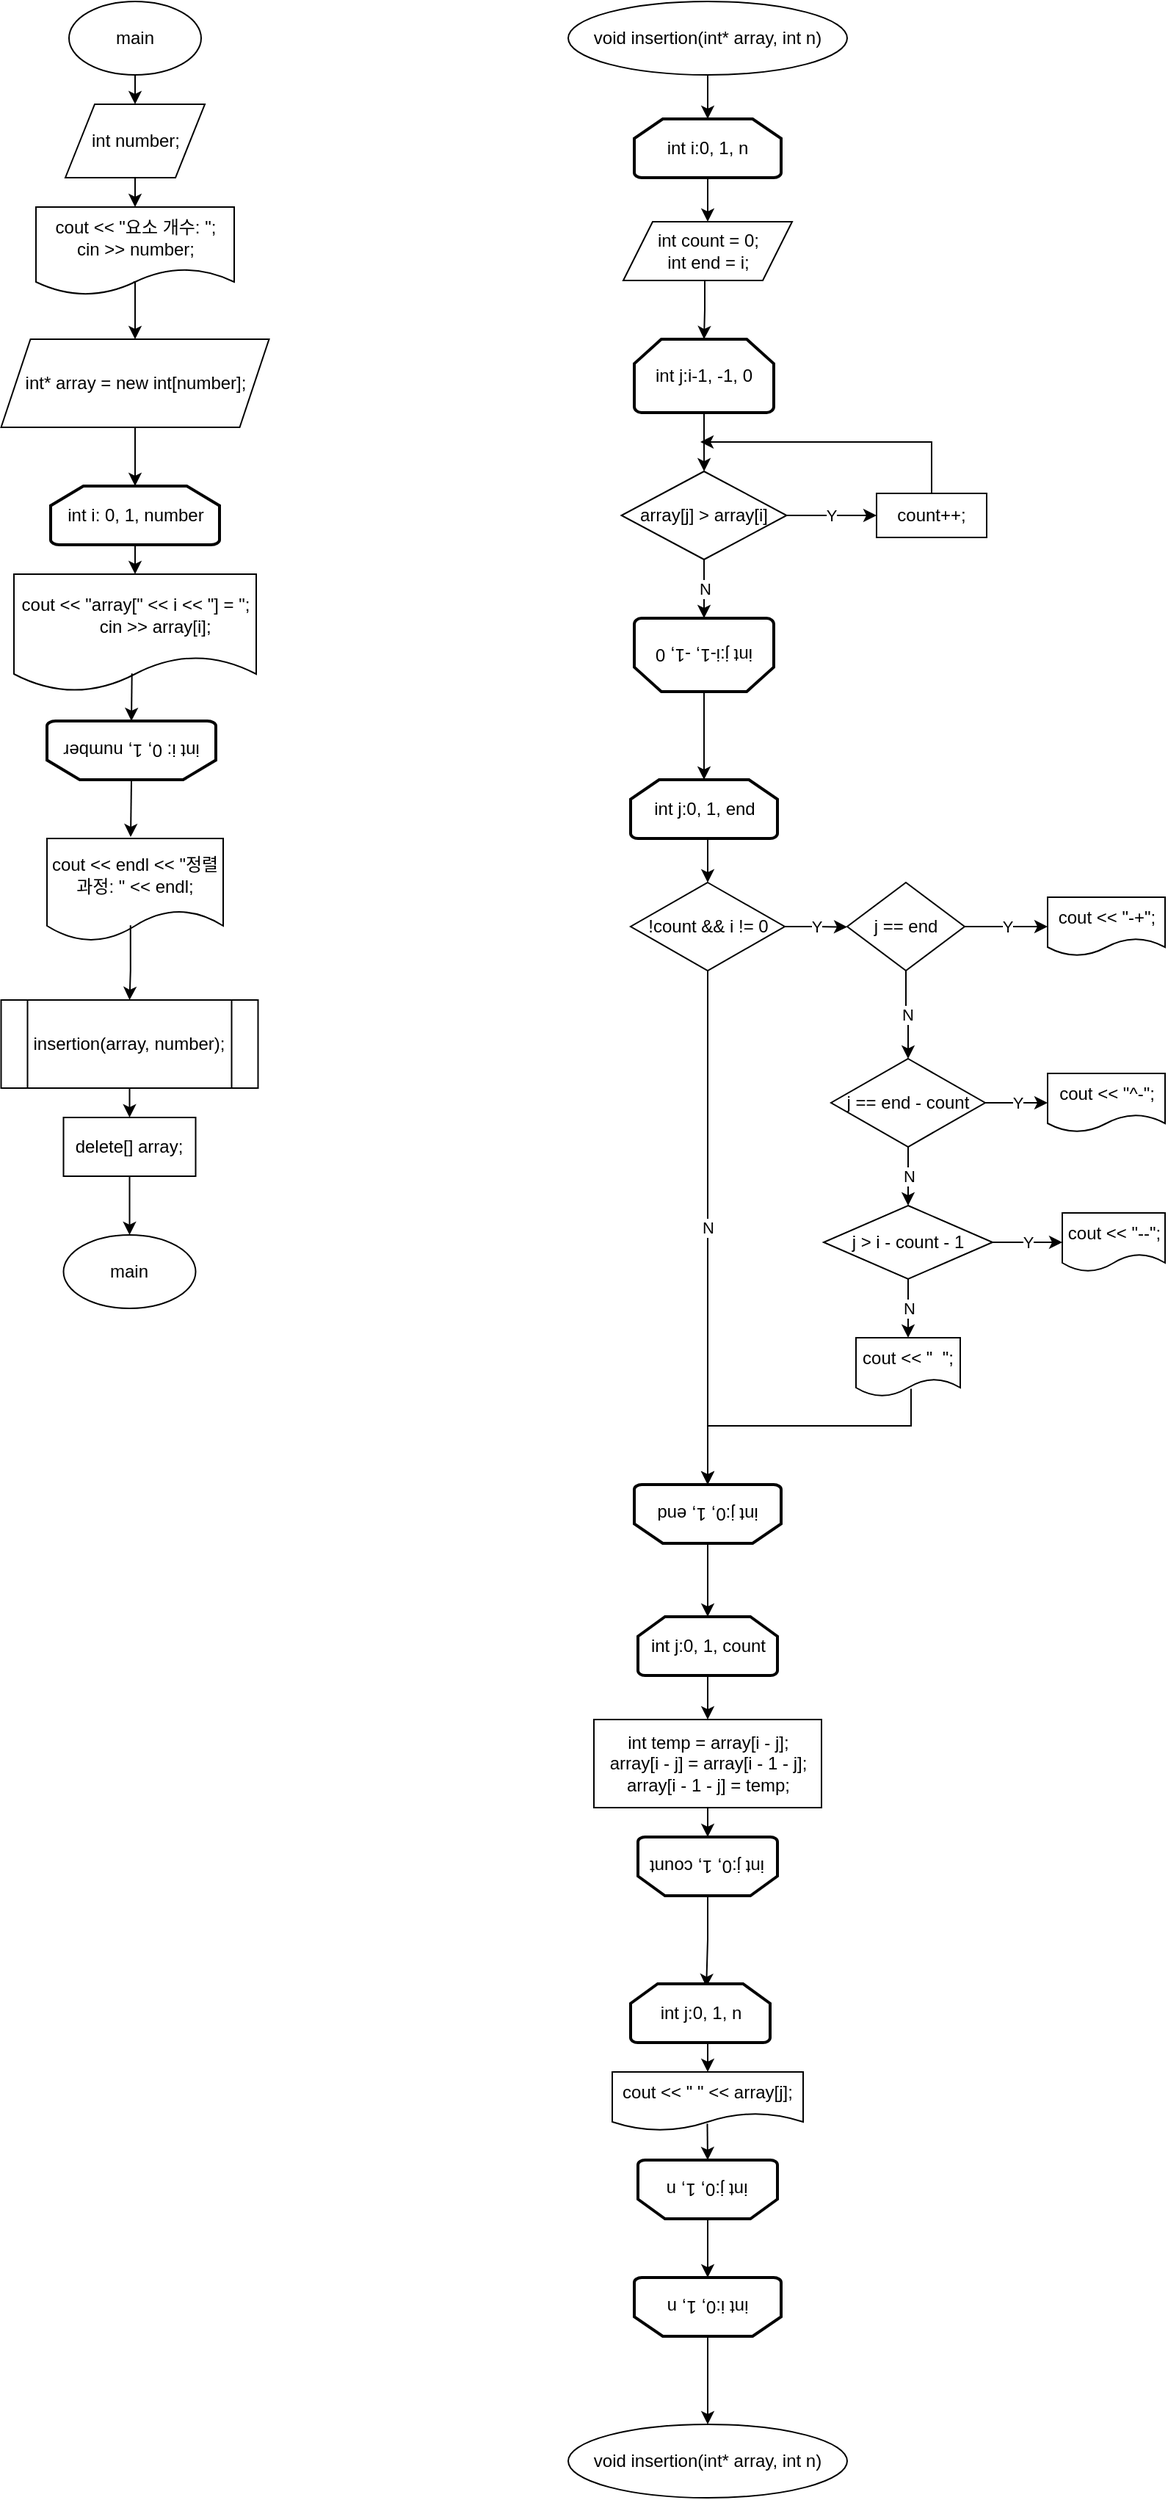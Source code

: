 <mxfile version="21.4.0" type="github">
  <diagram name="페이지-1" id="N9q6ur_0MqGn-Tztn_uz">
    <mxGraphModel dx="1674" dy="884" grid="1" gridSize="10" guides="1" tooltips="1" connect="1" arrows="1" fold="1" page="1" pageScale="1" pageWidth="827" pageHeight="1169" math="0" shadow="0">
      <root>
        <mxCell id="0" />
        <mxCell id="1" parent="0" />
        <mxCell id="9GBmTUvKg4JU0pZOdKfp-16" style="edgeStyle=orthogonalEdgeStyle;rounded=0;orthogonalLoop=1;jettySize=auto;html=1;exitX=0.5;exitY=1;exitDx=0;exitDy=0;entryX=0.5;entryY=0;entryDx=0;entryDy=0;" edge="1" parent="1" source="9GBmTUvKg4JU0pZOdKfp-1" target="9GBmTUvKg4JU0pZOdKfp-5">
          <mxGeometry relative="1" as="geometry" />
        </mxCell>
        <mxCell id="9GBmTUvKg4JU0pZOdKfp-1" value="main" style="ellipse;whiteSpace=wrap;html=1;" vertex="1" parent="1">
          <mxGeometry x="80" y="140" width="90" height="50" as="geometry" />
        </mxCell>
        <mxCell id="9GBmTUvKg4JU0pZOdKfp-81" style="edgeStyle=orthogonalEdgeStyle;rounded=0;orthogonalLoop=1;jettySize=auto;html=1;exitX=0.5;exitY=1;exitDx=0;exitDy=0;entryX=0.5;entryY=0;entryDx=0;entryDy=0;entryPerimeter=0;" edge="1" parent="1" source="9GBmTUvKg4JU0pZOdKfp-2" target="9GBmTUvKg4JU0pZOdKfp-30">
          <mxGeometry relative="1" as="geometry" />
        </mxCell>
        <mxCell id="9GBmTUvKg4JU0pZOdKfp-2" value="void insertion(int* array, int n)" style="ellipse;whiteSpace=wrap;html=1;" vertex="1" parent="1">
          <mxGeometry x="420" y="140" width="190" height="50" as="geometry" />
        </mxCell>
        <mxCell id="9GBmTUvKg4JU0pZOdKfp-17" style="edgeStyle=orthogonalEdgeStyle;rounded=0;orthogonalLoop=1;jettySize=auto;html=1;exitX=0.5;exitY=1;exitDx=0;exitDy=0;entryX=0.5;entryY=0;entryDx=0;entryDy=0;" edge="1" parent="1" source="9GBmTUvKg4JU0pZOdKfp-5" target="9GBmTUvKg4JU0pZOdKfp-6">
          <mxGeometry relative="1" as="geometry" />
        </mxCell>
        <mxCell id="9GBmTUvKg4JU0pZOdKfp-5" value="int number;" style="shape=parallelogram;perimeter=parallelogramPerimeter;whiteSpace=wrap;html=1;fixedSize=1;" vertex="1" parent="1">
          <mxGeometry x="77.5" y="210" width="95" height="50" as="geometry" />
        </mxCell>
        <mxCell id="9GBmTUvKg4JU0pZOdKfp-6" value="cout &amp;lt;&amp;lt; &quot;요소 개수: &quot;;&lt;br&gt;cin &amp;gt;&amp;gt; number;" style="shape=document;whiteSpace=wrap;html=1;boundedLbl=1;" vertex="1" parent="1">
          <mxGeometry x="57.5" y="280" width="135" height="60" as="geometry" />
        </mxCell>
        <mxCell id="9GBmTUvKg4JU0pZOdKfp-18" style="edgeStyle=orthogonalEdgeStyle;rounded=0;orthogonalLoop=1;jettySize=auto;html=1;exitX=0.492;exitY=0.85;exitDx=0;exitDy=0;entryX=0.5;entryY=0;entryDx=0;entryDy=0;exitPerimeter=0;" edge="1" parent="1" source="9GBmTUvKg4JU0pZOdKfp-6" target="9GBmTUvKg4JU0pZOdKfp-7">
          <mxGeometry relative="1" as="geometry" />
        </mxCell>
        <mxCell id="9GBmTUvKg4JU0pZOdKfp-19" style="edgeStyle=orthogonalEdgeStyle;rounded=0;orthogonalLoop=1;jettySize=auto;html=1;exitX=0.5;exitY=1;exitDx=0;exitDy=0;entryX=0.5;entryY=0;entryDx=0;entryDy=0;entryPerimeter=0;" edge="1" parent="1" source="9GBmTUvKg4JU0pZOdKfp-7" target="9GBmTUvKg4JU0pZOdKfp-9">
          <mxGeometry relative="1" as="geometry" />
        </mxCell>
        <mxCell id="9GBmTUvKg4JU0pZOdKfp-7" value="int* array = new int[number];" style="shape=parallelogram;perimeter=parallelogramPerimeter;whiteSpace=wrap;html=1;fixedSize=1;" vertex="1" parent="1">
          <mxGeometry x="33.75" y="370" width="182.5" height="60" as="geometry" />
        </mxCell>
        <mxCell id="9GBmTUvKg4JU0pZOdKfp-20" style="edgeStyle=orthogonalEdgeStyle;rounded=0;orthogonalLoop=1;jettySize=auto;html=1;exitX=0.5;exitY=1;exitDx=0;exitDy=0;exitPerimeter=0;entryX=0.5;entryY=0;entryDx=0;entryDy=0;" edge="1" parent="1" source="9GBmTUvKg4JU0pZOdKfp-9" target="9GBmTUvKg4JU0pZOdKfp-10">
          <mxGeometry relative="1" as="geometry" />
        </mxCell>
        <mxCell id="9GBmTUvKg4JU0pZOdKfp-9" value="int i: 0, 1, number" style="strokeWidth=2;html=1;shape=mxgraph.flowchart.loop_limit;whiteSpace=wrap;" vertex="1" parent="1">
          <mxGeometry x="67.5" y="470" width="115" height="40" as="geometry" />
        </mxCell>
        <mxCell id="9GBmTUvKg4JU0pZOdKfp-10" value="cout &lt;&lt; &quot;array[&quot; &lt;&lt; i &lt;&lt; &quot;] = &quot;;&#xa;        cin &gt;&gt; array[i];" style="shape=document;whiteSpace=wrap;html=1;boundedLbl=1;" vertex="1" parent="1">
          <mxGeometry x="42.5" y="530" width="165" height="80" as="geometry" />
        </mxCell>
        <mxCell id="9GBmTUvKg4JU0pZOdKfp-21" style="edgeStyle=orthogonalEdgeStyle;rounded=0;orthogonalLoop=1;jettySize=auto;html=1;exitX=0.487;exitY=0.845;exitDx=0;exitDy=0;exitPerimeter=0;entryX=0.5;entryY=1;entryDx=0;entryDy=0;entryPerimeter=0;" edge="1" parent="1" source="9GBmTUvKg4JU0pZOdKfp-10" target="9GBmTUvKg4JU0pZOdKfp-13">
          <mxGeometry relative="1" as="geometry" />
        </mxCell>
        <mxCell id="9GBmTUvKg4JU0pZOdKfp-23" style="edgeStyle=orthogonalEdgeStyle;rounded=0;orthogonalLoop=1;jettySize=auto;html=1;exitX=0.5;exitY=0;exitDx=0;exitDy=0;exitPerimeter=0;entryX=0.475;entryY=-0.014;entryDx=0;entryDy=0;entryPerimeter=0;" edge="1" parent="1" source="9GBmTUvKg4JU0pZOdKfp-13" target="9GBmTUvKg4JU0pZOdKfp-14">
          <mxGeometry relative="1" as="geometry" />
        </mxCell>
        <mxCell id="9GBmTUvKg4JU0pZOdKfp-13" value="int i: 0, 1, number" style="strokeWidth=2;html=1;shape=mxgraph.flowchart.loop_limit;whiteSpace=wrap;rotation=-180;" vertex="1" parent="1">
          <mxGeometry x="65" y="630" width="115" height="40" as="geometry" />
        </mxCell>
        <mxCell id="9GBmTUvKg4JU0pZOdKfp-14" value="cout &lt;&lt; endl &lt;&lt; &quot;정렬 과정: &quot; &lt;&lt; endl;" style="shape=document;whiteSpace=wrap;html=1;boundedLbl=1;" vertex="1" parent="1">
          <mxGeometry x="65" y="710" width="120" height="70" as="geometry" />
        </mxCell>
        <mxCell id="9GBmTUvKg4JU0pZOdKfp-24" style="edgeStyle=orthogonalEdgeStyle;rounded=0;orthogonalLoop=1;jettySize=auto;html=1;exitX=0.474;exitY=0.844;exitDx=0;exitDy=0;entryX=0.5;entryY=0;entryDx=0;entryDy=0;exitPerimeter=0;" edge="1" parent="1" source="9GBmTUvKg4JU0pZOdKfp-14" target="9GBmTUvKg4JU0pZOdKfp-15">
          <mxGeometry relative="1" as="geometry">
            <mxPoint x="121.429" y="790" as="targetPoint" />
          </mxGeometry>
        </mxCell>
        <mxCell id="9GBmTUvKg4JU0pZOdKfp-28" style="edgeStyle=orthogonalEdgeStyle;rounded=0;orthogonalLoop=1;jettySize=auto;html=1;exitX=0.5;exitY=1;exitDx=0;exitDy=0;entryX=0.5;entryY=0;entryDx=0;entryDy=0;" edge="1" parent="1" source="9GBmTUvKg4JU0pZOdKfp-15" target="9GBmTUvKg4JU0pZOdKfp-26">
          <mxGeometry relative="1" as="geometry" />
        </mxCell>
        <mxCell id="9GBmTUvKg4JU0pZOdKfp-15" value="insertion(array, number);" style="shape=process;whiteSpace=wrap;html=1;backgroundOutline=1;" vertex="1" parent="1">
          <mxGeometry x="33.75" y="820" width="175" height="60" as="geometry" />
        </mxCell>
        <mxCell id="9GBmTUvKg4JU0pZOdKfp-29" style="edgeStyle=orthogonalEdgeStyle;rounded=0;orthogonalLoop=1;jettySize=auto;html=1;exitX=0.5;exitY=1;exitDx=0;exitDy=0;entryX=0.5;entryY=0;entryDx=0;entryDy=0;" edge="1" parent="1" source="9GBmTUvKg4JU0pZOdKfp-26" target="9GBmTUvKg4JU0pZOdKfp-27">
          <mxGeometry relative="1" as="geometry" />
        </mxCell>
        <mxCell id="9GBmTUvKg4JU0pZOdKfp-26" value="delete[] array;" style="rounded=0;whiteSpace=wrap;html=1;" vertex="1" parent="1">
          <mxGeometry x="76.25" y="900" width="90" height="40" as="geometry" />
        </mxCell>
        <mxCell id="9GBmTUvKg4JU0pZOdKfp-27" value="main" style="ellipse;whiteSpace=wrap;html=1;" vertex="1" parent="1">
          <mxGeometry x="76.25" y="980" width="90" height="50" as="geometry" />
        </mxCell>
        <mxCell id="9GBmTUvKg4JU0pZOdKfp-80" style="edgeStyle=orthogonalEdgeStyle;rounded=0;orthogonalLoop=1;jettySize=auto;html=1;exitX=0.5;exitY=1;exitDx=0;exitDy=0;exitPerimeter=0;entryX=0.5;entryY=0;entryDx=0;entryDy=0;" edge="1" parent="1" source="9GBmTUvKg4JU0pZOdKfp-30" target="9GBmTUvKg4JU0pZOdKfp-32">
          <mxGeometry relative="1" as="geometry" />
        </mxCell>
        <mxCell id="9GBmTUvKg4JU0pZOdKfp-30" value="int i:0, 1, n" style="strokeWidth=2;html=1;shape=mxgraph.flowchart.loop_limit;whiteSpace=wrap;" vertex="1" parent="1">
          <mxGeometry x="465" y="220" width="100" height="40" as="geometry" />
        </mxCell>
        <mxCell id="9GBmTUvKg4JU0pZOdKfp-90" style="edgeStyle=orthogonalEdgeStyle;rounded=0;orthogonalLoop=1;jettySize=auto;html=1;exitX=0.5;exitY=0;exitDx=0;exitDy=0;exitPerimeter=0;entryX=0.5;entryY=0;entryDx=0;entryDy=0;" edge="1" parent="1" source="9GBmTUvKg4JU0pZOdKfp-31" target="9GBmTUvKg4JU0pZOdKfp-89">
          <mxGeometry relative="1" as="geometry" />
        </mxCell>
        <mxCell id="9GBmTUvKg4JU0pZOdKfp-31" value="int i:0, 1, n" style="strokeWidth=2;html=1;shape=mxgraph.flowchart.loop_limit;whiteSpace=wrap;rotation=-180;" vertex="1" parent="1">
          <mxGeometry x="465" y="1690" width="100" height="40" as="geometry" />
        </mxCell>
        <mxCell id="9GBmTUvKg4JU0pZOdKfp-79" style="edgeStyle=orthogonalEdgeStyle;rounded=0;orthogonalLoop=1;jettySize=auto;html=1;exitX=0.5;exitY=1;exitDx=0;exitDy=0;entryX=0.5;entryY=0;entryDx=0;entryDy=0;entryPerimeter=0;" edge="1" parent="1" source="9GBmTUvKg4JU0pZOdKfp-32" target="9GBmTUvKg4JU0pZOdKfp-33">
          <mxGeometry relative="1" as="geometry">
            <Array as="points">
              <mxPoint x="513" y="330" />
              <mxPoint x="513" y="350" />
              <mxPoint x="513" y="350" />
            </Array>
          </mxGeometry>
        </mxCell>
        <mxCell id="9GBmTUvKg4JU0pZOdKfp-32" value="int count = 0;&lt;br&gt;int end = i;" style="shape=parallelogram;perimeter=parallelogramPerimeter;whiteSpace=wrap;html=1;fixedSize=1;" vertex="1" parent="1">
          <mxGeometry x="457.5" y="290" width="115" height="40" as="geometry" />
        </mxCell>
        <mxCell id="9GBmTUvKg4JU0pZOdKfp-39" style="edgeStyle=orthogonalEdgeStyle;rounded=0;orthogonalLoop=1;jettySize=auto;html=1;exitX=0.5;exitY=1;exitDx=0;exitDy=0;exitPerimeter=0;" edge="1" parent="1" source="9GBmTUvKg4JU0pZOdKfp-33" target="9GBmTUvKg4JU0pZOdKfp-34">
          <mxGeometry relative="1" as="geometry" />
        </mxCell>
        <mxCell id="9GBmTUvKg4JU0pZOdKfp-33" value="int j:i-1, -1, 0" style="strokeWidth=2;html=1;shape=mxgraph.flowchart.loop_limit;whiteSpace=wrap;" vertex="1" parent="1">
          <mxGeometry x="465" y="370" width="95" height="50" as="geometry" />
        </mxCell>
        <mxCell id="9GBmTUvKg4JU0pZOdKfp-44" value="Y" style="edgeStyle=orthogonalEdgeStyle;rounded=0;orthogonalLoop=1;jettySize=auto;html=1;exitX=1;exitY=0.5;exitDx=0;exitDy=0;entryX=0;entryY=0.5;entryDx=0;entryDy=0;" edge="1" parent="1" source="9GBmTUvKg4JU0pZOdKfp-34" target="9GBmTUvKg4JU0pZOdKfp-35">
          <mxGeometry relative="1" as="geometry" />
        </mxCell>
        <mxCell id="9GBmTUvKg4JU0pZOdKfp-48" value="N" style="edgeStyle=orthogonalEdgeStyle;rounded=0;orthogonalLoop=1;jettySize=auto;html=1;exitX=0.5;exitY=1;exitDx=0;exitDy=0;entryX=0.5;entryY=1;entryDx=0;entryDy=0;entryPerimeter=0;" edge="1" parent="1" source="9GBmTUvKg4JU0pZOdKfp-34" target="9GBmTUvKg4JU0pZOdKfp-37">
          <mxGeometry relative="1" as="geometry" />
        </mxCell>
        <mxCell id="9GBmTUvKg4JU0pZOdKfp-34" value="array[j] &amp;gt; array[i]" style="rhombus;whiteSpace=wrap;html=1;" vertex="1" parent="1">
          <mxGeometry x="456.25" y="460" width="112.5" height="60" as="geometry" />
        </mxCell>
        <mxCell id="9GBmTUvKg4JU0pZOdKfp-45" style="edgeStyle=orthogonalEdgeStyle;rounded=0;orthogonalLoop=1;jettySize=auto;html=1;exitX=0.5;exitY=0;exitDx=0;exitDy=0;" edge="1" parent="1" source="9GBmTUvKg4JU0pZOdKfp-35">
          <mxGeometry relative="1" as="geometry">
            <mxPoint x="510" y="440" as="targetPoint" />
            <Array as="points">
              <mxPoint x="668" y="440" />
            </Array>
          </mxGeometry>
        </mxCell>
        <mxCell id="9GBmTUvKg4JU0pZOdKfp-35" value="count++;" style="rounded=0;whiteSpace=wrap;html=1;" vertex="1" parent="1">
          <mxGeometry x="630" y="475" width="75" height="30" as="geometry" />
        </mxCell>
        <mxCell id="9GBmTUvKg4JU0pZOdKfp-78" style="edgeStyle=orthogonalEdgeStyle;rounded=0;orthogonalLoop=1;jettySize=auto;html=1;exitX=0.5;exitY=0;exitDx=0;exitDy=0;exitPerimeter=0;entryX=0.5;entryY=0;entryDx=0;entryDy=0;entryPerimeter=0;" edge="1" parent="1" source="9GBmTUvKg4JU0pZOdKfp-37" target="9GBmTUvKg4JU0pZOdKfp-49">
          <mxGeometry relative="1" as="geometry" />
        </mxCell>
        <mxCell id="9GBmTUvKg4JU0pZOdKfp-37" value="int j:i-1, -1, 0" style="strokeWidth=2;html=1;shape=mxgraph.flowchart.loop_limit;whiteSpace=wrap;rotation=-180;" vertex="1" parent="1">
          <mxGeometry x="465" y="560" width="95" height="50" as="geometry" />
        </mxCell>
        <mxCell id="9GBmTUvKg4JU0pZOdKfp-68" style="edgeStyle=orthogonalEdgeStyle;rounded=0;orthogonalLoop=1;jettySize=auto;html=1;exitX=0.5;exitY=1;exitDx=0;exitDy=0;exitPerimeter=0;entryX=0.5;entryY=0;entryDx=0;entryDy=0;" edge="1" parent="1" source="9GBmTUvKg4JU0pZOdKfp-49" target="9GBmTUvKg4JU0pZOdKfp-50">
          <mxGeometry relative="1" as="geometry" />
        </mxCell>
        <mxCell id="9GBmTUvKg4JU0pZOdKfp-49" value="int j:0, 1, end" style="strokeWidth=2;html=1;shape=mxgraph.flowchart.loop_limit;whiteSpace=wrap;" vertex="1" parent="1">
          <mxGeometry x="462.5" y="670" width="100" height="40" as="geometry" />
        </mxCell>
        <mxCell id="9GBmTUvKg4JU0pZOdKfp-67" value="Y" style="edgeStyle=orthogonalEdgeStyle;rounded=0;orthogonalLoop=1;jettySize=auto;html=1;exitX=1;exitY=0.5;exitDx=0;exitDy=0;" edge="1" parent="1" source="9GBmTUvKg4JU0pZOdKfp-50">
          <mxGeometry relative="1" as="geometry">
            <mxPoint x="610" y="770.31" as="targetPoint" />
          </mxGeometry>
        </mxCell>
        <mxCell id="9GBmTUvKg4JU0pZOdKfp-70" value="N" style="edgeStyle=orthogonalEdgeStyle;rounded=0;orthogonalLoop=1;jettySize=auto;html=1;exitX=0.5;exitY=1;exitDx=0;exitDy=0;" edge="1" parent="1" source="9GBmTUvKg4JU0pZOdKfp-50" target="9GBmTUvKg4JU0pZOdKfp-52">
          <mxGeometry relative="1" as="geometry" />
        </mxCell>
        <mxCell id="9GBmTUvKg4JU0pZOdKfp-50" value="!count &amp;&amp; i != 0" style="rhombus;whiteSpace=wrap;html=1;" vertex="1" parent="1">
          <mxGeometry x="462.5" y="740" width="105" height="60" as="geometry" />
        </mxCell>
        <mxCell id="9GBmTUvKg4JU0pZOdKfp-54" value="Y" style="edgeStyle=orthogonalEdgeStyle;rounded=0;orthogonalLoop=1;jettySize=auto;html=1;exitX=1;exitY=0.5;exitDx=0;exitDy=0;entryX=0;entryY=0.5;entryDx=0;entryDy=0;" edge="1" parent="1" source="9GBmTUvKg4JU0pZOdKfp-51" target="9GBmTUvKg4JU0pZOdKfp-53">
          <mxGeometry relative="1" as="geometry" />
        </mxCell>
        <mxCell id="9GBmTUvKg4JU0pZOdKfp-56" value="N" style="edgeStyle=orthogonalEdgeStyle;rounded=0;orthogonalLoop=1;jettySize=auto;html=1;exitX=0.5;exitY=1;exitDx=0;exitDy=0;entryX=0.5;entryY=0;entryDx=0;entryDy=0;" edge="1" parent="1" source="9GBmTUvKg4JU0pZOdKfp-51" target="9GBmTUvKg4JU0pZOdKfp-55">
          <mxGeometry relative="1" as="geometry" />
        </mxCell>
        <mxCell id="9GBmTUvKg4JU0pZOdKfp-51" value="j == end" style="rhombus;whiteSpace=wrap;html=1;" vertex="1" parent="1">
          <mxGeometry x="610" y="740" width="80" height="60" as="geometry" />
        </mxCell>
        <mxCell id="9GBmTUvKg4JU0pZOdKfp-71" style="edgeStyle=orthogonalEdgeStyle;rounded=0;orthogonalLoop=1;jettySize=auto;html=1;exitX=0.528;exitY=0.87;exitDx=0;exitDy=0;exitPerimeter=0;entryX=0.5;entryY=1;entryDx=0;entryDy=0;entryPerimeter=0;" edge="1" parent="1" source="9GBmTUvKg4JU0pZOdKfp-65" target="9GBmTUvKg4JU0pZOdKfp-52">
          <mxGeometry relative="1" as="geometry">
            <Array as="points">
              <mxPoint x="654" y="1110" />
              <mxPoint x="515" y="1110" />
            </Array>
          </mxGeometry>
        </mxCell>
        <mxCell id="9GBmTUvKg4JU0pZOdKfp-77" style="edgeStyle=orthogonalEdgeStyle;rounded=0;orthogonalLoop=1;jettySize=auto;html=1;exitX=0.5;exitY=0;exitDx=0;exitDy=0;exitPerimeter=0;entryX=0.5;entryY=0;entryDx=0;entryDy=0;entryPerimeter=0;" edge="1" parent="1" source="9GBmTUvKg4JU0pZOdKfp-52" target="9GBmTUvKg4JU0pZOdKfp-72">
          <mxGeometry relative="1" as="geometry" />
        </mxCell>
        <mxCell id="9GBmTUvKg4JU0pZOdKfp-52" value="int j:0, 1, end" style="strokeWidth=2;html=1;shape=mxgraph.flowchart.loop_limit;whiteSpace=wrap;rotation=-180;" vertex="1" parent="1">
          <mxGeometry x="465" y="1150" width="100" height="40" as="geometry" />
        </mxCell>
        <mxCell id="9GBmTUvKg4JU0pZOdKfp-53" value="cout &lt;&lt; &quot;-+&quot;;" style="shape=document;whiteSpace=wrap;html=1;boundedLbl=1;" vertex="1" parent="1">
          <mxGeometry x="746.5" y="750" width="80" height="40" as="geometry" />
        </mxCell>
        <mxCell id="9GBmTUvKg4JU0pZOdKfp-60" value="Y" style="edgeStyle=orthogonalEdgeStyle;rounded=0;orthogonalLoop=1;jettySize=auto;html=1;exitX=1;exitY=0.5;exitDx=0;exitDy=0;entryX=0;entryY=0.5;entryDx=0;entryDy=0;" edge="1" parent="1" source="9GBmTUvKg4JU0pZOdKfp-55" target="9GBmTUvKg4JU0pZOdKfp-59">
          <mxGeometry relative="1" as="geometry" />
        </mxCell>
        <mxCell id="9GBmTUvKg4JU0pZOdKfp-62" value="N" style="edgeStyle=orthogonalEdgeStyle;rounded=0;orthogonalLoop=1;jettySize=auto;html=1;exitX=0.5;exitY=1;exitDx=0;exitDy=0;entryX=0.5;entryY=0;entryDx=0;entryDy=0;" edge="1" parent="1" source="9GBmTUvKg4JU0pZOdKfp-55" target="9GBmTUvKg4JU0pZOdKfp-61">
          <mxGeometry relative="1" as="geometry" />
        </mxCell>
        <mxCell id="9GBmTUvKg4JU0pZOdKfp-55" value="j == end - count" style="rhombus;whiteSpace=wrap;html=1;" vertex="1" parent="1">
          <mxGeometry x="599" y="860" width="105" height="60" as="geometry" />
        </mxCell>
        <mxCell id="9GBmTUvKg4JU0pZOdKfp-59" value="cout &lt;&lt; &quot;^-&quot;;" style="shape=document;whiteSpace=wrap;html=1;boundedLbl=1;" vertex="1" parent="1">
          <mxGeometry x="746.5" y="870" width="80" height="40" as="geometry" />
        </mxCell>
        <mxCell id="9GBmTUvKg4JU0pZOdKfp-64" value="Y" style="edgeStyle=orthogonalEdgeStyle;rounded=0;orthogonalLoop=1;jettySize=auto;html=1;exitX=1;exitY=0.5;exitDx=0;exitDy=0;entryX=0;entryY=0.5;entryDx=0;entryDy=0;" edge="1" parent="1" source="9GBmTUvKg4JU0pZOdKfp-61" target="9GBmTUvKg4JU0pZOdKfp-63">
          <mxGeometry relative="1" as="geometry" />
        </mxCell>
        <mxCell id="9GBmTUvKg4JU0pZOdKfp-69" value="N" style="edgeStyle=orthogonalEdgeStyle;rounded=0;orthogonalLoop=1;jettySize=auto;html=1;exitX=0.5;exitY=1;exitDx=0;exitDy=0;entryX=0.5;entryY=0;entryDx=0;entryDy=0;" edge="1" parent="1" source="9GBmTUvKg4JU0pZOdKfp-61" target="9GBmTUvKg4JU0pZOdKfp-65">
          <mxGeometry relative="1" as="geometry" />
        </mxCell>
        <mxCell id="9GBmTUvKg4JU0pZOdKfp-61" value="j &gt; i - count - 1" style="rhombus;whiteSpace=wrap;html=1;" vertex="1" parent="1">
          <mxGeometry x="594" y="960" width="115" height="50" as="geometry" />
        </mxCell>
        <mxCell id="9GBmTUvKg4JU0pZOdKfp-63" value="cout &lt;&lt; &quot;--&quot;;" style="shape=document;whiteSpace=wrap;html=1;boundedLbl=1;" vertex="1" parent="1">
          <mxGeometry x="756.5" y="965" width="70" height="40" as="geometry" />
        </mxCell>
        <mxCell id="9GBmTUvKg4JU0pZOdKfp-65" value="cout &lt;&lt; &quot;  &quot;;" style="shape=document;whiteSpace=wrap;html=1;boundedLbl=1;" vertex="1" parent="1">
          <mxGeometry x="616" y="1050" width="71" height="40" as="geometry" />
        </mxCell>
        <mxCell id="9GBmTUvKg4JU0pZOdKfp-75" style="edgeStyle=orthogonalEdgeStyle;rounded=0;orthogonalLoop=1;jettySize=auto;html=1;exitX=0.5;exitY=1;exitDx=0;exitDy=0;exitPerimeter=0;entryX=0.5;entryY=0;entryDx=0;entryDy=0;" edge="1" parent="1" source="9GBmTUvKg4JU0pZOdKfp-72" target="9GBmTUvKg4JU0pZOdKfp-73">
          <mxGeometry relative="1" as="geometry" />
        </mxCell>
        <mxCell id="9GBmTUvKg4JU0pZOdKfp-72" value="int j:0, 1, count" style="strokeWidth=2;html=1;shape=mxgraph.flowchart.loop_limit;whiteSpace=wrap;" vertex="1" parent="1">
          <mxGeometry x="467.5" y="1240" width="95" height="40" as="geometry" />
        </mxCell>
        <mxCell id="9GBmTUvKg4JU0pZOdKfp-76" style="edgeStyle=orthogonalEdgeStyle;rounded=0;orthogonalLoop=1;jettySize=auto;html=1;exitX=0.5;exitY=1;exitDx=0;exitDy=0;entryX=0.5;entryY=1;entryDx=0;entryDy=0;entryPerimeter=0;" edge="1" parent="1" source="9GBmTUvKg4JU0pZOdKfp-73" target="9GBmTUvKg4JU0pZOdKfp-74">
          <mxGeometry relative="1" as="geometry" />
        </mxCell>
        <mxCell id="9GBmTUvKg4JU0pZOdKfp-73" value="int temp = array[i - j];&lt;br&gt;array[i - j] = array[i - 1 - j];&lt;br&gt;array[i - 1 - j] = temp;" style="rounded=0;whiteSpace=wrap;html=1;" vertex="1" parent="1">
          <mxGeometry x="437.5" y="1310" width="155" height="60" as="geometry" />
        </mxCell>
        <mxCell id="9GBmTUvKg4JU0pZOdKfp-87" style="edgeStyle=orthogonalEdgeStyle;rounded=0;orthogonalLoop=1;jettySize=auto;html=1;exitX=0.5;exitY=0;exitDx=0;exitDy=0;exitPerimeter=0;entryX=0.543;entryY=0.054;entryDx=0;entryDy=0;entryPerimeter=0;" edge="1" parent="1" source="9GBmTUvKg4JU0pZOdKfp-74" target="9GBmTUvKg4JU0pZOdKfp-82">
          <mxGeometry relative="1" as="geometry" />
        </mxCell>
        <mxCell id="9GBmTUvKg4JU0pZOdKfp-74" value="int j:0, 1, count" style="strokeWidth=2;html=1;shape=mxgraph.flowchart.loop_limit;whiteSpace=wrap;rotation=-180;" vertex="1" parent="1">
          <mxGeometry x="467.5" y="1390" width="95" height="40" as="geometry" />
        </mxCell>
        <mxCell id="9GBmTUvKg4JU0pZOdKfp-85" style="edgeStyle=orthogonalEdgeStyle;rounded=0;orthogonalLoop=1;jettySize=auto;html=1;exitX=0.5;exitY=1;exitDx=0;exitDy=0;exitPerimeter=0;entryX=0.5;entryY=0;entryDx=0;entryDy=0;" edge="1" parent="1" source="9GBmTUvKg4JU0pZOdKfp-82" target="9GBmTUvKg4JU0pZOdKfp-84">
          <mxGeometry relative="1" as="geometry" />
        </mxCell>
        <mxCell id="9GBmTUvKg4JU0pZOdKfp-82" value="int j:0, 1, n" style="strokeWidth=2;html=1;shape=mxgraph.flowchart.loop_limit;whiteSpace=wrap;" vertex="1" parent="1">
          <mxGeometry x="462.5" y="1490" width="95" height="40" as="geometry" />
        </mxCell>
        <mxCell id="9GBmTUvKg4JU0pZOdKfp-86" style="edgeStyle=orthogonalEdgeStyle;rounded=0;orthogonalLoop=1;jettySize=auto;html=1;exitX=0.498;exitY=0.881;exitDx=0;exitDy=0;exitPerimeter=0;entryX=0.5;entryY=1;entryDx=0;entryDy=0;entryPerimeter=0;" edge="1" parent="1" source="9GBmTUvKg4JU0pZOdKfp-84" target="9GBmTUvKg4JU0pZOdKfp-83">
          <mxGeometry relative="1" as="geometry" />
        </mxCell>
        <mxCell id="9GBmTUvKg4JU0pZOdKfp-88" style="edgeStyle=orthogonalEdgeStyle;rounded=0;orthogonalLoop=1;jettySize=auto;html=1;exitX=0.5;exitY=0;exitDx=0;exitDy=0;exitPerimeter=0;entryX=0.5;entryY=1;entryDx=0;entryDy=0;entryPerimeter=0;" edge="1" parent="1" source="9GBmTUvKg4JU0pZOdKfp-83" target="9GBmTUvKg4JU0pZOdKfp-31">
          <mxGeometry relative="1" as="geometry" />
        </mxCell>
        <mxCell id="9GBmTUvKg4JU0pZOdKfp-83" value="int j:0, 1, n" style="strokeWidth=2;html=1;shape=mxgraph.flowchart.loop_limit;whiteSpace=wrap;rotation=-180;" vertex="1" parent="1">
          <mxGeometry x="467.5" y="1610" width="95" height="40" as="geometry" />
        </mxCell>
        <mxCell id="9GBmTUvKg4JU0pZOdKfp-84" value="cout &lt;&lt; &quot; &quot; &lt;&lt; array[j];" style="shape=document;whiteSpace=wrap;html=1;boundedLbl=1;" vertex="1" parent="1">
          <mxGeometry x="450" y="1550" width="130" height="40" as="geometry" />
        </mxCell>
        <mxCell id="9GBmTUvKg4JU0pZOdKfp-89" value="void insertion(int* array, int n)" style="ellipse;whiteSpace=wrap;html=1;" vertex="1" parent="1">
          <mxGeometry x="420" y="1790" width="190" height="50" as="geometry" />
        </mxCell>
      </root>
    </mxGraphModel>
  </diagram>
</mxfile>
